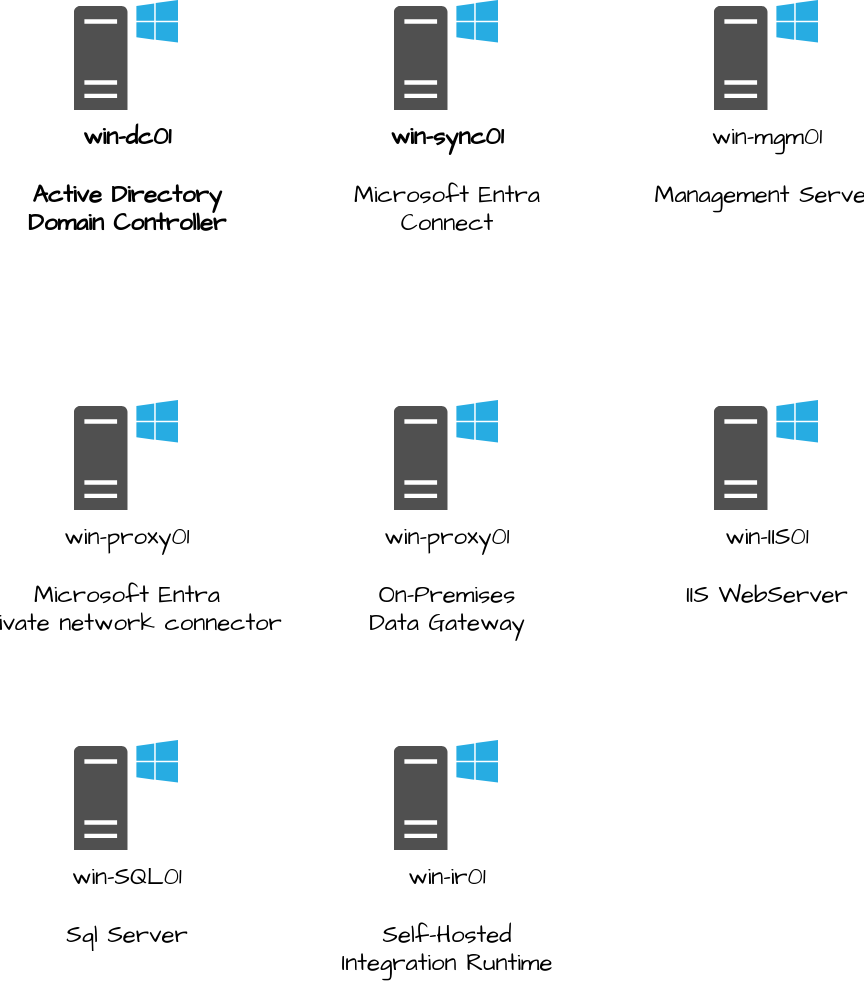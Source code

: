 <mxfile version="24.7.5">
  <diagram name="Page-1" id="u3EpvIthAehM37_VrRFz">
    <mxGraphModel dx="1272" dy="899" grid="1" gridSize="10" guides="1" tooltips="1" connect="1" arrows="1" fold="1" page="1" pageScale="1" pageWidth="1600" pageHeight="900" math="0" shadow="0">
      <root>
        <mxCell id="0" />
        <mxCell id="1" parent="0" />
        <mxCell id="2afv2n0QNjhBNBNMFZkI-1" value="&lt;b&gt;win-dc01&lt;br&gt;&lt;/b&gt;&lt;br&gt;&lt;b&gt;Active Directory &lt;br&gt;Domain Controller&lt;/b&gt;" style="sketch=0;pointerEvents=1;shadow=0;dashed=0;html=1;strokeColor=none;fillColor=#505050;labelPosition=center;verticalLabelPosition=bottom;verticalAlign=top;outlineConnect=0;align=center;shape=mxgraph.office.servers.windows_server;hachureGap=4;jiggle=2;curveFitting=1;fontFamily=Architects Daughter;fontSource=https%3A%2F%2Ffonts.googleapis.com%2Fcss%3Ffamily%3DArchitects%2BDaughter;" parent="1" vertex="1">
          <mxGeometry x="120" y="80" width="52" height="55" as="geometry" />
        </mxCell>
        <mxCell id="PuFVsdW1NZlVg10Oj2nZ-7" value="win-proxy01&lt;br&gt;&lt;br&gt;Microsoft Entra &lt;br&gt;private network connector" style="sketch=0;pointerEvents=1;shadow=0;dashed=0;html=1;strokeColor=none;fillColor=#505050;labelPosition=center;verticalLabelPosition=bottom;verticalAlign=top;outlineConnect=0;align=center;shape=mxgraph.office.servers.windows_server;hachureGap=4;jiggle=2;curveFitting=1;fontFamily=Architects Daughter;fontSource=https%3A%2F%2Ffonts.googleapis.com%2Fcss%3Ffamily%3DArchitects%2BDaughter;" vertex="1" parent="1">
          <mxGeometry x="120" y="280" width="52" height="55" as="geometry" />
        </mxCell>
        <mxCell id="PuFVsdW1NZlVg10Oj2nZ-8" value="&lt;div&gt;win-proxy01&lt;/div&gt;&lt;div&gt;&lt;br&gt;&lt;/div&gt;On-Premises &lt;br&gt;Data Gateway" style="sketch=0;pointerEvents=1;shadow=0;dashed=0;html=1;strokeColor=none;fillColor=#505050;labelPosition=center;verticalLabelPosition=bottom;verticalAlign=top;outlineConnect=0;align=center;shape=mxgraph.office.servers.windows_server;hachureGap=4;jiggle=2;curveFitting=1;fontFamily=Architects Daughter;fontSource=https%3A%2F%2Ffonts.googleapis.com%2Fcss%3Ffamily%3DArchitects%2BDaughter;" vertex="1" parent="1">
          <mxGeometry x="280" y="280" width="52" height="55" as="geometry" />
        </mxCell>
        <mxCell id="PuFVsdW1NZlVg10Oj2nZ-9" value="win-mgm01&lt;br&gt;&lt;br&gt;Management Server" style="sketch=0;pointerEvents=1;shadow=0;dashed=0;html=1;strokeColor=none;fillColor=#505050;labelPosition=center;verticalLabelPosition=bottom;verticalAlign=top;outlineConnect=0;align=center;shape=mxgraph.office.servers.windows_server;hachureGap=4;jiggle=2;curveFitting=1;fontFamily=Architects Daughter;fontSource=https%3A%2F%2Ffonts.googleapis.com%2Fcss%3Ffamily%3DArchitects%2BDaughter;" vertex="1" parent="1">
          <mxGeometry x="440" y="80" width="52" height="55" as="geometry" />
        </mxCell>
        <mxCell id="PuFVsdW1NZlVg10Oj2nZ-12" value="&lt;b&gt;win-sync01&lt;br&gt;&lt;/b&gt;&lt;div&gt;&lt;b&gt;&lt;br&gt;&lt;/b&gt;Microsoft Entra &lt;br&gt;Connect&lt;br&gt;&lt;/div&gt;" style="sketch=0;pointerEvents=1;shadow=0;dashed=0;html=1;strokeColor=none;fillColor=#505050;labelPosition=center;verticalLabelPosition=bottom;verticalAlign=top;outlineConnect=0;align=center;shape=mxgraph.office.servers.windows_server;hachureGap=4;jiggle=2;curveFitting=1;fontFamily=Architects Daughter;fontSource=https%3A%2F%2Ffonts.googleapis.com%2Fcss%3Ffamily%3DArchitects%2BDaughter;" vertex="1" parent="1">
          <mxGeometry x="280" y="80" width="52" height="55" as="geometry" />
        </mxCell>
        <mxCell id="PuFVsdW1NZlVg10Oj2nZ-13" value="&lt;div&gt;win-IIS01&lt;/div&gt;&lt;div&gt;&lt;br&gt;&lt;/div&gt;IIS WebServer" style="sketch=0;pointerEvents=1;shadow=0;dashed=0;html=1;strokeColor=none;fillColor=#505050;labelPosition=center;verticalLabelPosition=bottom;verticalAlign=top;outlineConnect=0;align=center;shape=mxgraph.office.servers.windows_server;hachureGap=4;jiggle=2;curveFitting=1;fontFamily=Architects Daughter;fontSource=https%3A%2F%2Ffonts.googleapis.com%2Fcss%3Ffamily%3DArchitects%2BDaughter;" vertex="1" parent="1">
          <mxGeometry x="440" y="280" width="52" height="55" as="geometry" />
        </mxCell>
        <mxCell id="PuFVsdW1NZlVg10Oj2nZ-14" value="&lt;div&gt;win-SQL01&lt;br&gt;&lt;br&gt;&lt;/div&gt;Sql Server" style="sketch=0;pointerEvents=1;shadow=0;dashed=0;html=1;strokeColor=none;fillColor=#505050;labelPosition=center;verticalLabelPosition=bottom;verticalAlign=top;outlineConnect=0;align=center;shape=mxgraph.office.servers.windows_server;hachureGap=4;jiggle=2;curveFitting=1;fontFamily=Architects Daughter;fontSource=https%3A%2F%2Ffonts.googleapis.com%2Fcss%3Ffamily%3DArchitects%2BDaughter;" vertex="1" parent="1">
          <mxGeometry x="120" y="450" width="52" height="55" as="geometry" />
        </mxCell>
        <mxCell id="PuFVsdW1NZlVg10Oj2nZ-15" value="&lt;div&gt;win-ir01&lt;br&gt;&lt;br&gt;&lt;/div&gt;Self-Hosted &lt;br&gt;Integration Runtime" style="sketch=0;pointerEvents=1;shadow=0;dashed=0;html=1;strokeColor=none;fillColor=#505050;labelPosition=center;verticalLabelPosition=bottom;verticalAlign=top;outlineConnect=0;align=center;shape=mxgraph.office.servers.windows_server;hachureGap=4;jiggle=2;curveFitting=1;fontFamily=Architects Daughter;fontSource=https%3A%2F%2Ffonts.googleapis.com%2Fcss%3Ffamily%3DArchitects%2BDaughter;" vertex="1" parent="1">
          <mxGeometry x="280" y="450" width="52" height="55" as="geometry" />
        </mxCell>
      </root>
    </mxGraphModel>
  </diagram>
</mxfile>
